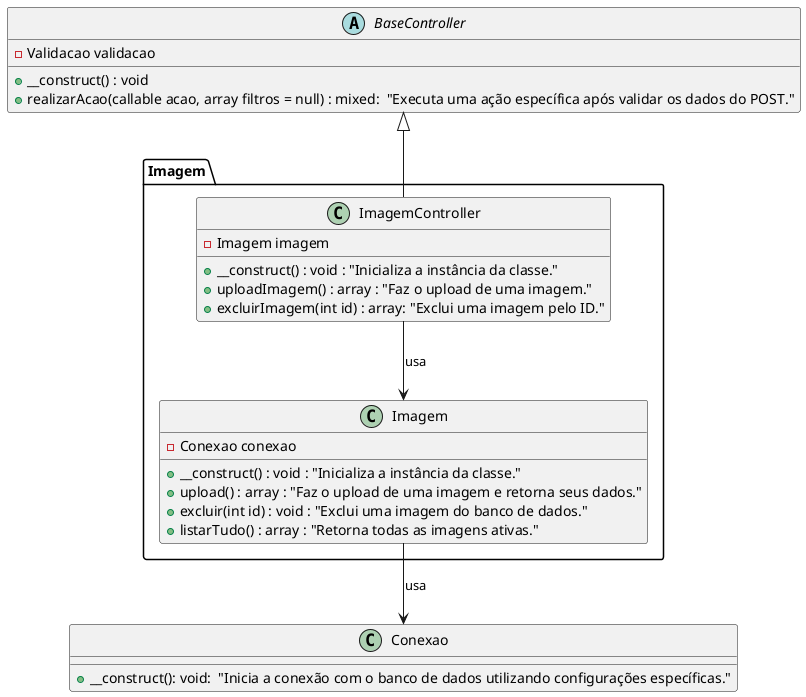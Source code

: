 @startuml Imagem

abstract class BaseController {
    -Validacao validacao
    +__construct() : void
    +realizarAcao(callable acao, array filtros = null) : mixed:  "Executa uma ação específica após validar os dados do POST."
}

class Conexao {
    +__construct(): void:  "Inicia a conexão com o banco de dados utilizando configurações específicas."
}

package "Imagem" {
    class Imagem {
        -Conexao conexao
        +__construct() : void : "Inicializa a instância da classe."
        +upload() : array : "Faz o upload de uma imagem e retorna seus dados."
        +excluir(int id) : void : "Exclui uma imagem do banco de dados."
        +listarTudo() : array : "Retorna todas as imagens ativas."
    }

    class ImagemController {
        -Imagem imagem
        +__construct() : void : "Inicializa a instância da classe."
        +uploadImagem() : array : "Faz o upload de uma imagem."
        +excluirImagem(int id) : array: "Exclui uma imagem pelo ID."
    }

    BaseController <|-- ImagemController
    ImagemController --> Imagem: usa
    Imagem --> Conexao: usa
}
@enduml